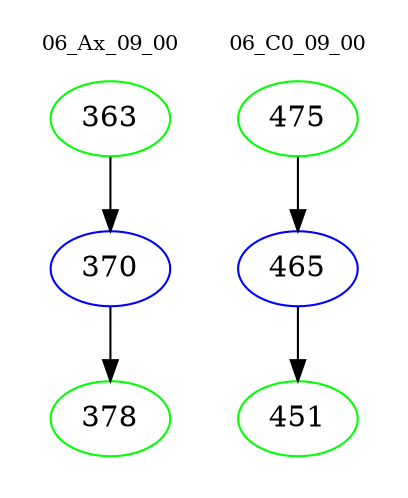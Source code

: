 digraph{
subgraph cluster_0 {
color = white
label = "06_Ax_09_00";
fontsize=10;
T0_363 [label="363", color="green"]
T0_363 -> T0_370 [color="black"]
T0_370 [label="370", color="blue"]
T0_370 -> T0_378 [color="black"]
T0_378 [label="378", color="green"]
}
subgraph cluster_1 {
color = white
label = "06_C0_09_00";
fontsize=10;
T1_475 [label="475", color="green"]
T1_475 -> T1_465 [color="black"]
T1_465 [label="465", color="blue"]
T1_465 -> T1_451 [color="black"]
T1_451 [label="451", color="green"]
}
}
